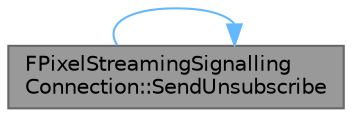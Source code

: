digraph "FPixelStreamingSignallingConnection::SendUnsubscribe"
{
 // INTERACTIVE_SVG=YES
 // LATEX_PDF_SIZE
  bgcolor="transparent";
  edge [fontname=Helvetica,fontsize=10,labelfontname=Helvetica,labelfontsize=10];
  node [fontname=Helvetica,fontsize=10,shape=box,height=0.2,width=0.4];
  rankdir="LR";
  Node1 [id="Node000001",label="FPixelStreamingSignalling\lConnection::SendUnsubscribe",height=0.2,width=0.4,color="gray40", fillcolor="grey60", style="filled", fontcolor="black",tooltip="[Stream receiver only] Send an unsubscribe request to the signalling server."];
  Node1 -> Node1 [id="edge1_Node000001_Node000001",color="steelblue1",style="solid",tooltip=" "];
}
